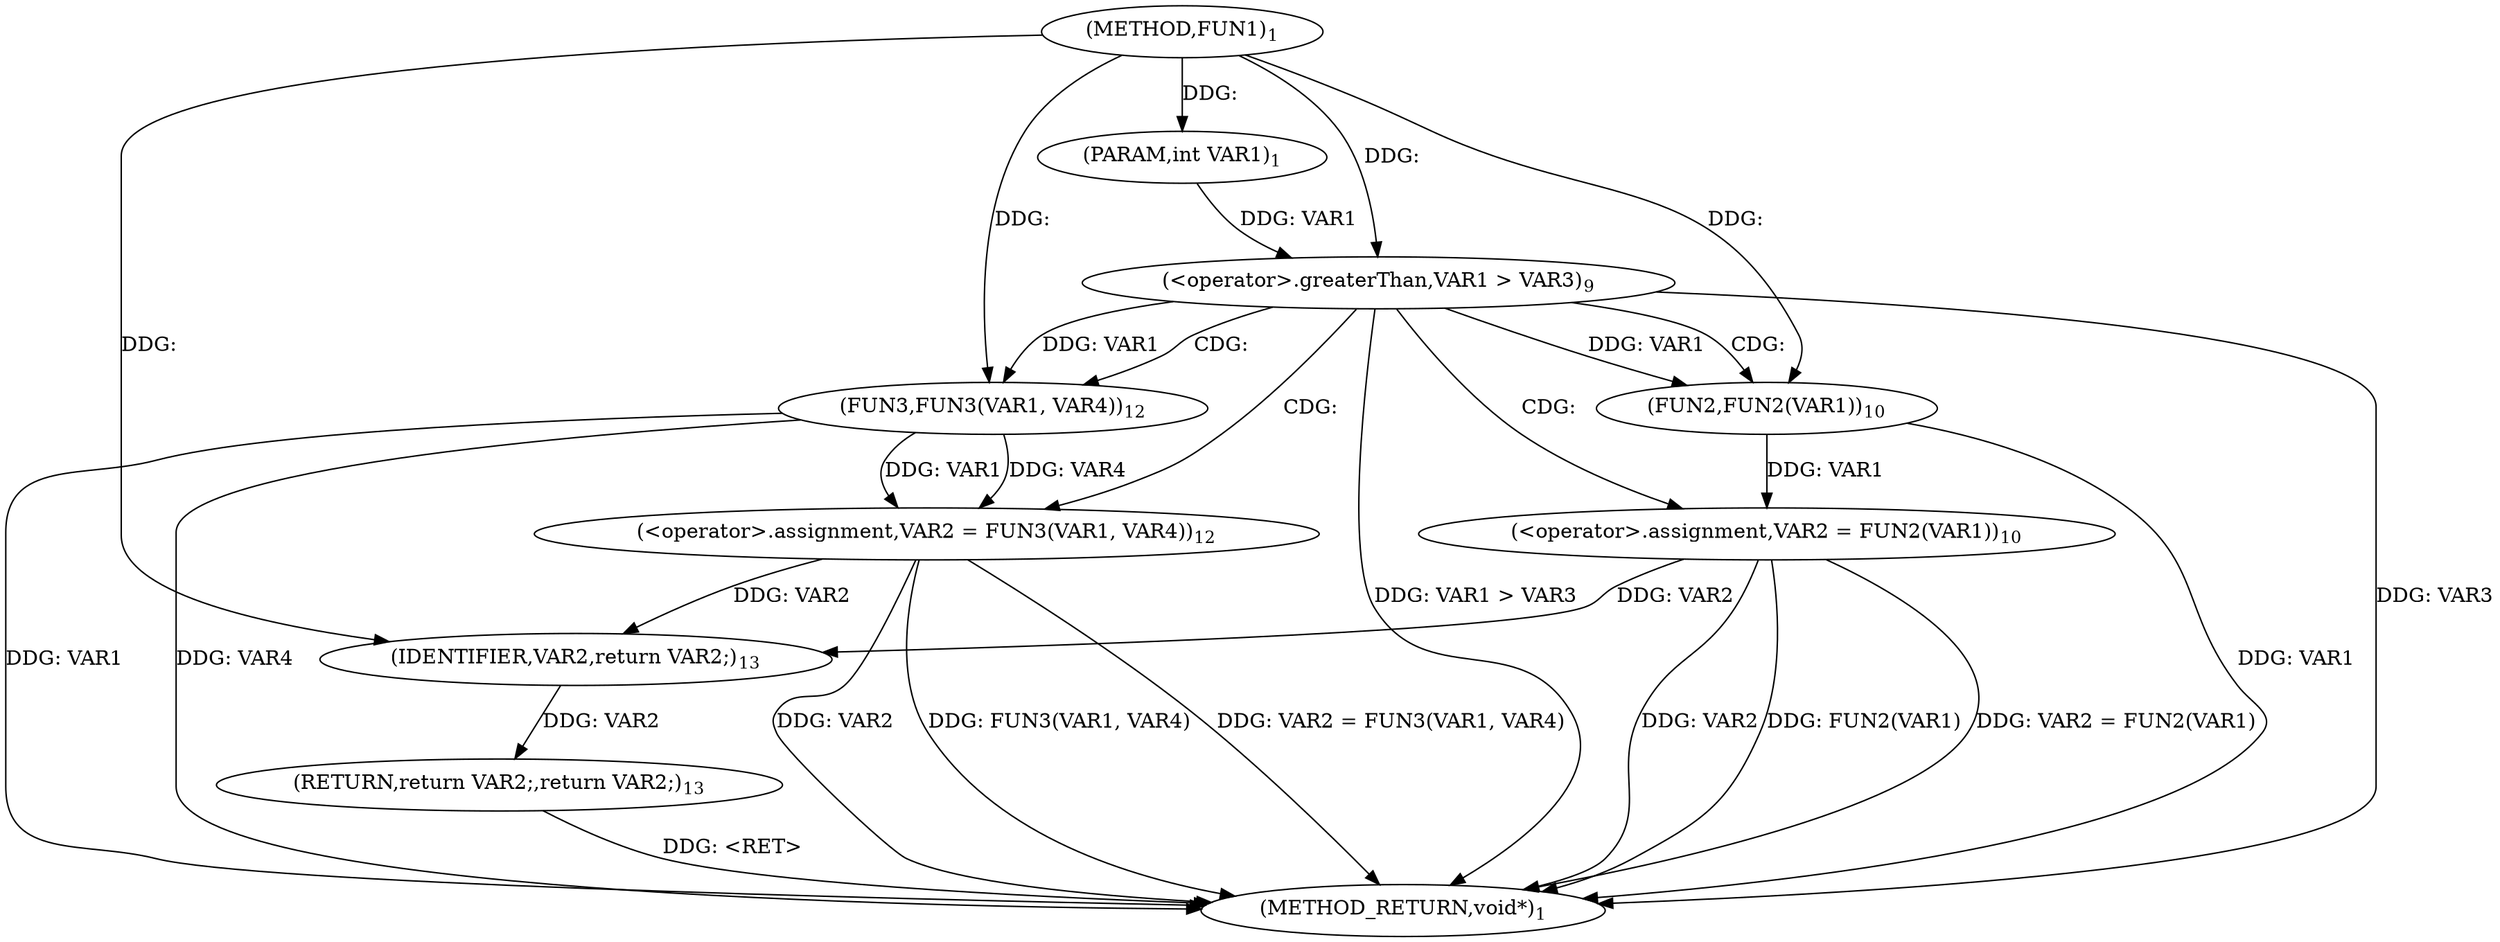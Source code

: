 digraph "FUN1" {  
"8" [label = <(METHOD,FUN1)<SUB>1</SUB>> ]
"30" [label = <(METHOD_RETURN,void*)<SUB>1</SUB>> ]
"9" [label = <(PARAM,int VAR1)<SUB>1</SUB>> ]
"28" [label = <(RETURN,return VAR2;,return VAR2;)<SUB>13</SUB>> ]
"13" [label = <(&lt;operator&gt;.greaterThan,VAR1 &gt; VAR3)<SUB>9</SUB>> ]
"29" [label = <(IDENTIFIER,VAR2,return VAR2;)<SUB>13</SUB>> ]
"17" [label = <(&lt;operator&gt;.assignment,VAR2 = FUN2(VAR1))<SUB>10</SUB>> ]
"23" [label = <(&lt;operator&gt;.assignment,VAR2 = FUN3(VAR1, VAR4))<SUB>12</SUB>> ]
"19" [label = <(FUN2,FUN2(VAR1))<SUB>10</SUB>> ]
"25" [label = <(FUN3,FUN3(VAR1, VAR4))<SUB>12</SUB>> ]
  "28" -> "30"  [ label = "DDG: &lt;RET&gt;"] 
  "13" -> "30"  [ label = "DDG: VAR1 &gt; VAR3"] 
  "23" -> "30"  [ label = "DDG: VAR2"] 
  "25" -> "30"  [ label = "DDG: VAR1"] 
  "23" -> "30"  [ label = "DDG: FUN3(VAR1, VAR4)"] 
  "23" -> "30"  [ label = "DDG: VAR2 = FUN3(VAR1, VAR4)"] 
  "17" -> "30"  [ label = "DDG: VAR2"] 
  "19" -> "30"  [ label = "DDG: VAR1"] 
  "17" -> "30"  [ label = "DDG: FUN2(VAR1)"] 
  "17" -> "30"  [ label = "DDG: VAR2 = FUN2(VAR1)"] 
  "13" -> "30"  [ label = "DDG: VAR3"] 
  "25" -> "30"  [ label = "DDG: VAR4"] 
  "8" -> "9"  [ label = "DDG: "] 
  "29" -> "28"  [ label = "DDG: VAR2"] 
  "23" -> "29"  [ label = "DDG: VAR2"] 
  "17" -> "29"  [ label = "DDG: VAR2"] 
  "8" -> "29"  [ label = "DDG: "] 
  "9" -> "13"  [ label = "DDG: VAR1"] 
  "8" -> "13"  [ label = "DDG: "] 
  "19" -> "17"  [ label = "DDG: VAR1"] 
  "25" -> "23"  [ label = "DDG: VAR1"] 
  "25" -> "23"  [ label = "DDG: VAR4"] 
  "13" -> "19"  [ label = "DDG: VAR1"] 
  "8" -> "19"  [ label = "DDG: "] 
  "13" -> "25"  [ label = "DDG: VAR1"] 
  "8" -> "25"  [ label = "DDG: "] 
  "13" -> "17"  [ label = "CDG: "] 
  "13" -> "25"  [ label = "CDG: "] 
  "13" -> "23"  [ label = "CDG: "] 
  "13" -> "19"  [ label = "CDG: "] 
}
